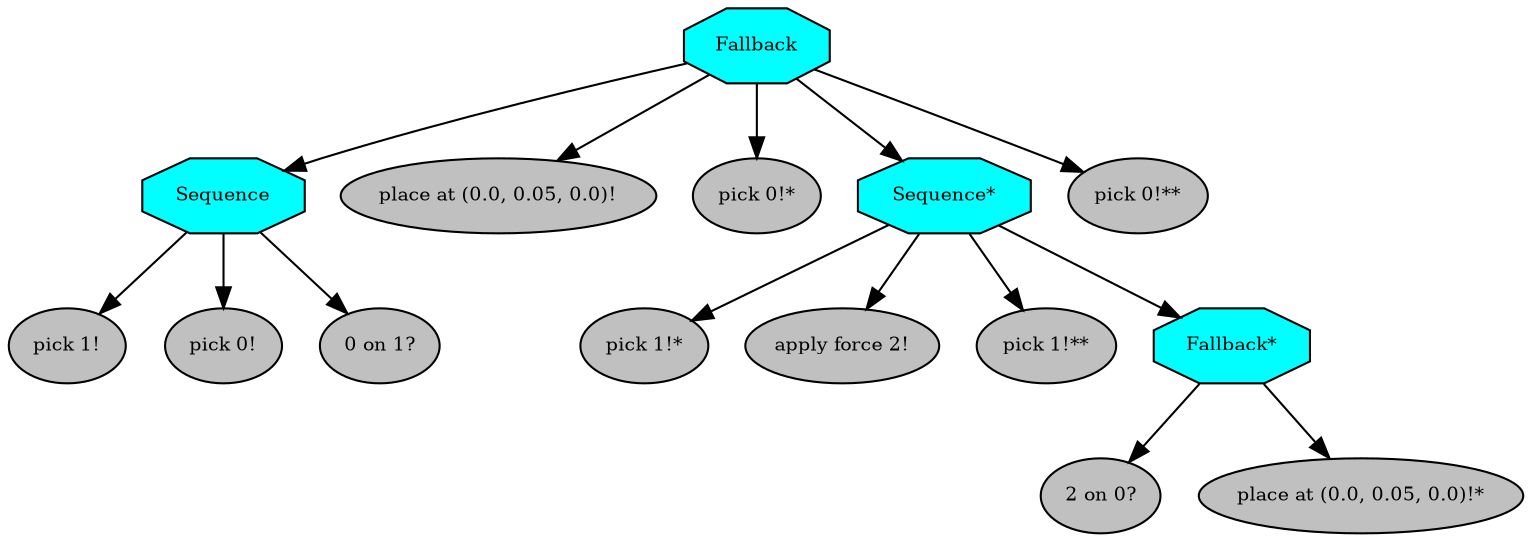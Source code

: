 digraph pastafarianism {
ordering=out;
graph [fontname="times-roman"];
node [fontname="times-roman"];
edge [fontname="times-roman"];
Fallback [fillcolor=cyan, fontcolor=black, fontsize=9, label=Fallback, shape=octagon, style=filled];
Sequence [fillcolor=cyan, fontcolor=black, fontsize=9, label=Sequence, shape=octagon, style=filled];
Fallback -> Sequence;
"pick 1!" [fillcolor=gray, fontcolor=black, fontsize=9, label="pick 1!", shape=ellipse, style=filled];
Sequence -> "pick 1!";
"pick 0!" [fillcolor=gray, fontcolor=black, fontsize=9, label="pick 0!", shape=ellipse, style=filled];
Sequence -> "pick 0!";
"0 on 1?" [fillcolor=gray, fontcolor=black, fontsize=9, label="0 on 1?", shape=ellipse, style=filled];
Sequence -> "0 on 1?";
"place at (0.0, 0.05, 0.0)!" [fillcolor=gray, fontcolor=black, fontsize=9, label="place at (0.0, 0.05, 0.0)!", shape=ellipse, style=filled];
Fallback -> "place at (0.0, 0.05, 0.0)!";
"pick 0!*" [fillcolor=gray, fontcolor=black, fontsize=9, label="pick 0!*", shape=ellipse, style=filled];
Fallback -> "pick 0!*";
"Sequence*" [fillcolor=cyan, fontcolor=black, fontsize=9, label="Sequence*", shape=octagon, style=filled];
Fallback -> "Sequence*";
"pick 1!*" [fillcolor=gray, fontcolor=black, fontsize=9, label="pick 1!*", shape=ellipse, style=filled];
"Sequence*" -> "pick 1!*";
"apply force 2!" [fillcolor=gray, fontcolor=black, fontsize=9, label="apply force 2!", shape=ellipse, style=filled];
"Sequence*" -> "apply force 2!";
"pick 1!**" [fillcolor=gray, fontcolor=black, fontsize=9, label="pick 1!**", shape=ellipse, style=filled];
"Sequence*" -> "pick 1!**";
"Fallback*" [fillcolor=cyan, fontcolor=black, fontsize=9, label="Fallback*", shape=octagon, style=filled];
"Sequence*" -> "Fallback*";
"2 on 0?" [fillcolor=gray, fontcolor=black, fontsize=9, label="2 on 0?", shape=ellipse, style=filled];
"Fallback*" -> "2 on 0?";
"place at (0.0, 0.05, 0.0)!*" [fillcolor=gray, fontcolor=black, fontsize=9, label="place at (0.0, 0.05, 0.0)!*", shape=ellipse, style=filled];
"Fallback*" -> "place at (0.0, 0.05, 0.0)!*";
"pick 0!**" [fillcolor=gray, fontcolor=black, fontsize=9, label="pick 0!**", shape=ellipse, style=filled];
Fallback -> "pick 0!**";
}
